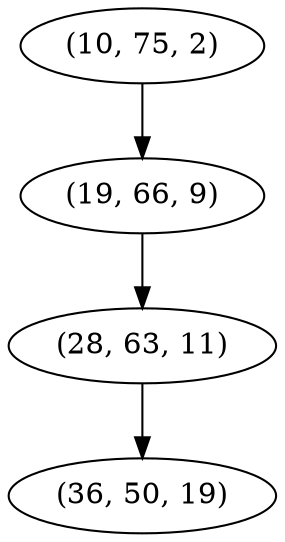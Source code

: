 digraph tree {
    "(10, 75, 2)";
    "(19, 66, 9)";
    "(28, 63, 11)";
    "(36, 50, 19)";
    "(10, 75, 2)" -> "(19, 66, 9)";
    "(19, 66, 9)" -> "(28, 63, 11)";
    "(28, 63, 11)" -> "(36, 50, 19)";
}
